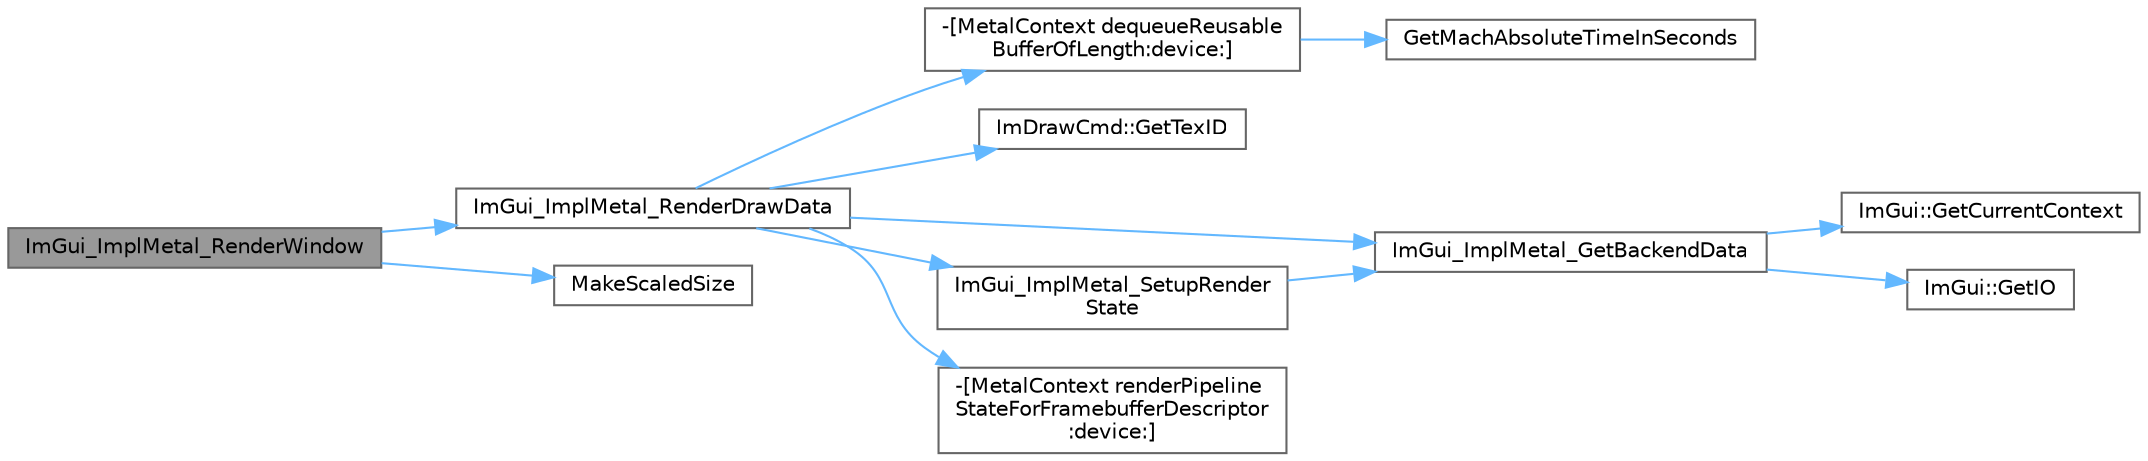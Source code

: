 digraph "ImGui_ImplMetal_RenderWindow"
{
 // LATEX_PDF_SIZE
  bgcolor="transparent";
  edge [fontname=Helvetica,fontsize=10,labelfontname=Helvetica,labelfontsize=10];
  node [fontname=Helvetica,fontsize=10,shape=box,height=0.2,width=0.4];
  rankdir="LR";
  Node1 [id="Node000001",label="ImGui_ImplMetal_RenderWindow",height=0.2,width=0.4,color="gray40", fillcolor="grey60", style="filled", fontcolor="black",tooltip=" "];
  Node1 -> Node2 [id="edge12_Node000001_Node000002",color="steelblue1",style="solid",tooltip=" "];
  Node2 [id="Node000002",label="ImGui_ImplMetal_RenderDrawData",height=0.2,width=0.4,color="grey40", fillcolor="white", style="filled",URL="$imgui__impl__metal_8mm.html#a69ba53a62f0f07b4a52e66bf4f8a9528",tooltip=" "];
  Node2 -> Node3 [id="edge13_Node000002_Node000003",color="steelblue1",style="solid",tooltip=" "];
  Node3 [id="Node000003",label="-[MetalContext dequeueReusable\lBufferOfLength:device:]",height=0.2,width=0.4,color="grey40", fillcolor="white", style="filled",URL="$interface_metal_context.html#a0072d0861f0eb6fb3b86f5ef8cdc58a1",tooltip=" "];
  Node3 -> Node4 [id="edge14_Node000003_Node000004",color="steelblue1",style="solid",tooltip=" "];
  Node4 [id="Node000004",label="GetMachAbsoluteTimeInSeconds",height=0.2,width=0.4,color="grey40", fillcolor="white", style="filled",URL="$imgui__impl__metal_8mm.html#a3285c5b29c4da72438f5b1a4ad158e37",tooltip=" "];
  Node2 -> Node5 [id="edge15_Node000002_Node000005",color="steelblue1",style="solid",tooltip=" "];
  Node5 [id="Node000005",label="ImDrawCmd::GetTexID",height=0.2,width=0.4,color="grey40", fillcolor="white", style="filled",URL="$struct_im_draw_cmd.html#a8ba7df6d136db6e33d850acc9291224f",tooltip=" "];
  Node2 -> Node6 [id="edge16_Node000002_Node000006",color="steelblue1",style="solid",tooltip=" "];
  Node6 [id="Node000006",label="ImGui_ImplMetal_GetBackendData",height=0.2,width=0.4,color="grey40", fillcolor="white", style="filled",URL="$imgui__impl__metal_8mm.html#ae55cc581ea9bebede1d1a4534a42be39",tooltip=" "];
  Node6 -> Node7 [id="edge17_Node000006_Node000007",color="steelblue1",style="solid",tooltip=" "];
  Node7 [id="Node000007",label="ImGui::GetCurrentContext",height=0.2,width=0.4,color="grey40", fillcolor="white", style="filled",URL="$namespace_im_gui.html#af557a6de5538099a0f6047eb994bbf42",tooltip=" "];
  Node6 -> Node8 [id="edge18_Node000006_Node000008",color="steelblue1",style="solid",tooltip=" "];
  Node8 [id="Node000008",label="ImGui::GetIO",height=0.2,width=0.4,color="grey40", fillcolor="white", style="filled",URL="$namespace_im_gui.html#a7dea7d0530868f078324f14a308f0c3c",tooltip=" "];
  Node2 -> Node9 [id="edge19_Node000002_Node000009",color="steelblue1",style="solid",tooltip=" "];
  Node9 [id="Node000009",label="ImGui_ImplMetal_SetupRender\lState",height=0.2,width=0.4,color="grey40", fillcolor="white", style="filled",URL="$imgui__impl__metal_8mm.html#abf54f9b53b429d08923242a5c804b716",tooltip=" "];
  Node9 -> Node6 [id="edge20_Node000009_Node000006",color="steelblue1",style="solid",tooltip=" "];
  Node2 -> Node10 [id="edge21_Node000002_Node000010",color="steelblue1",style="solid",tooltip=" "];
  Node10 [id="Node000010",label="-[MetalContext renderPipeline\lStateForFramebufferDescriptor\l:device:]",height=0.2,width=0.4,color="grey40", fillcolor="white", style="filled",URL="$interface_metal_context.html#aac2bd030147e62717964be692e0bd95d",tooltip=" "];
  Node1 -> Node11 [id="edge22_Node000001_Node000011",color="steelblue1",style="solid",tooltip=" "];
  Node11 [id="Node000011",label="MakeScaledSize",height=0.2,width=0.4,color="grey40", fillcolor="white", style="filled",URL="$imgui__impl__metal_8mm.html#a60abe6f5da3cdc06267bf7a387d6defc",tooltip=" "];
}
